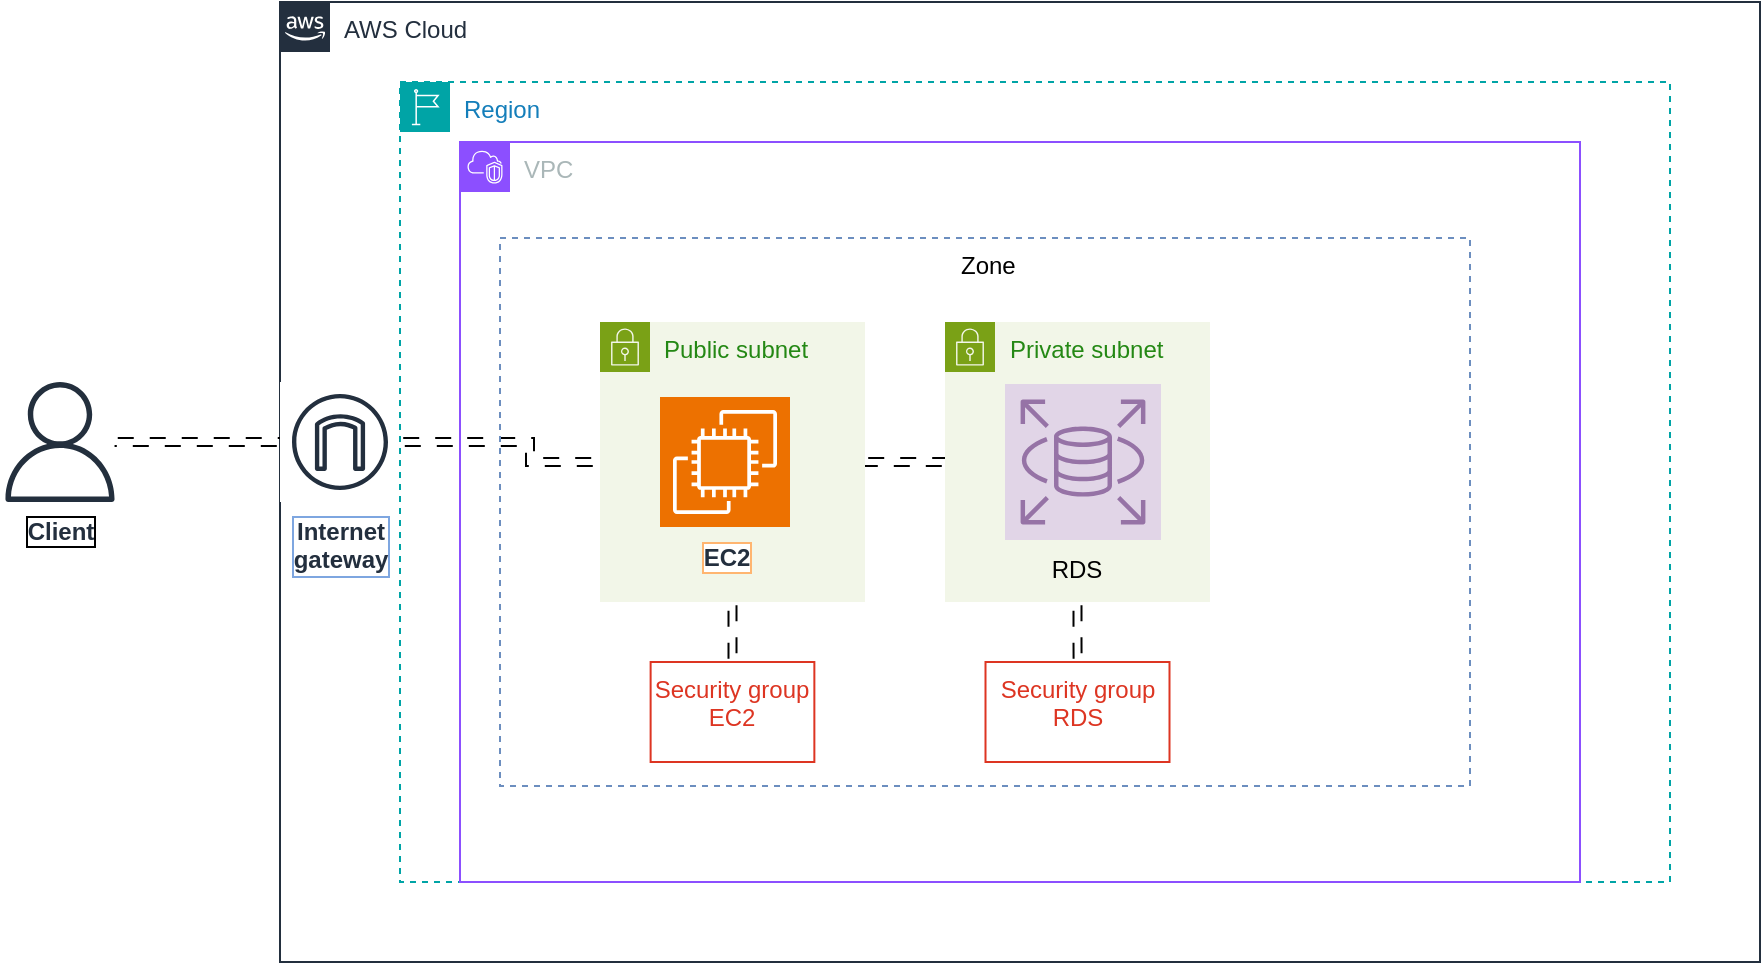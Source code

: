 <mxfile version="26.2.14" pages="2">
  <diagram id="Ht1M8jgEwFfnCIfOTk4-" name="Page-1">
    <mxGraphModel dx="1389" dy="703" grid="1" gridSize="10" guides="1" tooltips="1" connect="1" arrows="1" fold="1" page="1" pageScale="1" pageWidth="1169" pageHeight="827" math="0" shadow="0">
      <root>
        <mxCell id="0" />
        <mxCell id="1" parent="0" />
        <mxCell id="Gd5muSknLl1hoR8JFERJ-35" value="AWS Cloud" style="points=[[0,0],[0.25,0],[0.5,0],[0.75,0],[1,0],[1,0.25],[1,0.5],[1,0.75],[1,1],[0.75,1],[0.5,1],[0.25,1],[0,1],[0,0.75],[0,0.5],[0,0.25]];outlineConnect=0;gradientColor=none;html=1;whiteSpace=wrap;fontSize=12;fontStyle=0;container=1;pointerEvents=0;collapsible=0;recursiveResize=0;shape=mxgraph.aws4.group;grIcon=mxgraph.aws4.group_aws_cloud_alt;strokeColor=#232F3E;fillColor=none;verticalAlign=top;align=left;spacingLeft=30;fontColor=#232F3E;dashed=0;" parent="1" vertex="1">
          <mxGeometry x="170" y="150" width="740" height="480" as="geometry" />
        </mxCell>
        <mxCell id="Gd5muSknLl1hoR8JFERJ-39" value="Internet&#xa;gateway" style="sketch=0;outlineConnect=0;fontColor=#232F3E;gradientColor=none;strokeColor=#232F3E;fillColor=#ffffff;dashed=0;verticalLabelPosition=bottom;verticalAlign=top;align=center;html=1;fontSize=12;fontStyle=1;aspect=fixed;shape=mxgraph.aws4.resourceIcon;resIcon=mxgraph.aws4.internet_gateway;labelBorderColor=#7EA6E0;labelBackgroundColor=default;" parent="Gd5muSknLl1hoR8JFERJ-35" vertex="1">
          <mxGeometry y="190" width="60" height="60" as="geometry" />
        </mxCell>
        <mxCell id="Gd5muSknLl1hoR8JFERJ-40" style="edgeStyle=orthogonalEdgeStyle;rounded=0;orthogonalLoop=1;jettySize=auto;html=1;shape=link;flowAnimation=1;" parent="1" source="Gd5muSknLl1hoR8JFERJ-41" target="Gd5muSknLl1hoR8JFERJ-39" edge="1">
          <mxGeometry relative="1" as="geometry" />
        </mxCell>
        <mxCell id="Gd5muSknLl1hoR8JFERJ-41" value="Client" style="sketch=0;outlineConnect=0;fontColor=#232F3E;gradientColor=none;fillColor=#232F3D;strokeColor=none;dashed=0;verticalLabelPosition=bottom;verticalAlign=top;align=center;html=1;fontSize=12;fontStyle=1;aspect=fixed;pointerEvents=1;shape=mxgraph.aws4.user;labelBorderColor=default;labelBackgroundColor=default;" parent="1" vertex="1">
          <mxGeometry x="30" y="340" width="60" height="60" as="geometry" />
        </mxCell>
        <mxCell id="Gd5muSknLl1hoR8JFERJ-42" style="edgeStyle=orthogonalEdgeStyle;rounded=0;orthogonalLoop=1;jettySize=auto;html=1;shape=link;flowAnimation=1;" parent="1" source="Gd5muSknLl1hoR8JFERJ-32" target="Gd5muSknLl1hoR8JFERJ-39" edge="1">
          <mxGeometry relative="1" as="geometry" />
        </mxCell>
        <mxCell id="Gd5muSknLl1hoR8JFERJ-36" value="Region" style="points=[[0,0],[0.25,0],[0.5,0],[0.75,0],[1,0],[1,0.25],[1,0.5],[1,0.75],[1,1],[0.75,1],[0.5,1],[0.25,1],[0,1],[0,0.75],[0,0.5],[0,0.25]];outlineConnect=0;gradientColor=none;html=1;whiteSpace=wrap;fontSize=12;fontStyle=0;container=1;pointerEvents=0;collapsible=0;recursiveResize=0;shape=mxgraph.aws4.group;grIcon=mxgraph.aws4.group_region;strokeColor=#00A4A6;fillColor=none;verticalAlign=top;align=left;spacingLeft=30;fontColor=#147EBA;dashed=1;" parent="1" vertex="1">
          <mxGeometry x="230" y="190" width="635" height="400" as="geometry" />
        </mxCell>
        <mxCell id="Gd5muSknLl1hoR8JFERJ-29" value="VPC" style="points=[[0,0],[0.25,0],[0.5,0],[0.75,0],[1,0],[1,0.25],[1,0.5],[1,0.75],[1,1],[0.75,1],[0.5,1],[0.25,1],[0,1],[0,0.75],[0,0.5],[0,0.25]];outlineConnect=0;gradientColor=none;html=1;whiteSpace=wrap;fontSize=12;fontStyle=0;container=1;pointerEvents=0;collapsible=0;recursiveResize=0;shape=mxgraph.aws4.group;grIcon=mxgraph.aws4.group_vpc2;strokeColor=#8C4FFF;fillColor=none;verticalAlign=top;align=left;spacingLeft=30;fontColor=#AAB7B8;dashed=0;" parent="Gd5muSknLl1hoR8JFERJ-36" vertex="1">
          <mxGeometry x="30" y="30" width="560" height="370" as="geometry" />
        </mxCell>
        <mxCell id="TUdAGhLWbkvQ-OCVNuYD-8" value="" style="edgeStyle=orthogonalEdgeStyle;rounded=0;orthogonalLoop=1;jettySize=auto;html=1;shape=link;flowAnimation=1;" parent="Gd5muSknLl1hoR8JFERJ-29" source="Gd5muSknLl1hoR8JFERJ-31" target="TUdAGhLWbkvQ-OCVNuYD-7" edge="1">
          <mxGeometry relative="1" as="geometry" />
        </mxCell>
        <mxCell id="EpcuRVKn6qHO6rRioX14-5" value="" style="edgeStyle=orthogonalEdgeStyle;rounded=0;orthogonalLoop=1;jettySize=auto;html=1;shape=link;flowAnimation=1;" edge="1" parent="Gd5muSknLl1hoR8JFERJ-29" source="Gd5muSknLl1hoR8JFERJ-31" target="EpcuRVKn6qHO6rRioX14-1">
          <mxGeometry relative="1" as="geometry" />
        </mxCell>
        <mxCell id="Gd5muSknLl1hoR8JFERJ-31" value="Public subnet" style="points=[[0,0],[0.25,0],[0.5,0],[0.75,0],[1,0],[1,0.25],[1,0.5],[1,0.75],[1,1],[0.75,1],[0.5,1],[0.25,1],[0,1],[0,0.75],[0,0.5],[0,0.25]];outlineConnect=0;gradientColor=none;html=1;whiteSpace=wrap;fontSize=12;fontStyle=0;container=1;pointerEvents=0;collapsible=0;recursiveResize=0;shape=mxgraph.aws4.group;grIcon=mxgraph.aws4.group_security_group;grStroke=0;strokeColor=#7AA116;fillColor=#F2F6E8;verticalAlign=top;align=left;spacingLeft=30;fontColor=#248814;dashed=0;" parent="Gd5muSknLl1hoR8JFERJ-29" vertex="1">
          <mxGeometry x="70" y="90" width="132.5" height="140" as="geometry" />
        </mxCell>
        <mxCell id="Gd5muSknLl1hoR8JFERJ-32" value="EC2" style="sketch=0;points=[[0,0,0],[0.25,0,0],[0.5,0,0],[0.75,0,0],[1,0,0],[0,1,0],[0.25,1,0],[0.5,1,0],[0.75,1,0],[1,1,0],[0,0.25,0],[0,0.5,0],[0,0.75,0],[1,0.25,0],[1,0.5,0],[1,0.75,0]];outlineConnect=0;fontColor=#232F3E;fillColor=#ED7100;strokeColor=#ffffff;dashed=0;verticalLabelPosition=bottom;verticalAlign=top;align=center;html=1;fontSize=12;fontStyle=1;aspect=fixed;shape=mxgraph.aws4.resourceIcon;resIcon=mxgraph.aws4.ec2;labelBackgroundColor=default;labelBorderColor=#FFB570;" parent="Gd5muSknLl1hoR8JFERJ-31" vertex="1">
          <mxGeometry x="30" y="37.5" width="65" height="65" as="geometry" />
        </mxCell>
        <mxCell id="EpcuRVKn6qHO6rRioX14-6" value="" style="edgeStyle=orthogonalEdgeStyle;rounded=0;orthogonalLoop=1;jettySize=auto;html=1;shape=link;flowAnimation=1;" edge="1" parent="Gd5muSknLl1hoR8JFERJ-29" source="TUdAGhLWbkvQ-OCVNuYD-7" target="EpcuRVKn6qHO6rRioX14-2">
          <mxGeometry relative="1" as="geometry" />
        </mxCell>
        <mxCell id="TUdAGhLWbkvQ-OCVNuYD-7" value="Private subnet" style="points=[[0,0],[0.25,0],[0.5,0],[0.75,0],[1,0],[1,0.25],[1,0.5],[1,0.75],[1,1],[0.75,1],[0.5,1],[0.25,1],[0,1],[0,0.75],[0,0.5],[0,0.25]];outlineConnect=0;gradientColor=none;html=1;whiteSpace=wrap;fontSize=12;fontStyle=0;container=1;pointerEvents=0;collapsible=0;recursiveResize=0;shape=mxgraph.aws4.group;grIcon=mxgraph.aws4.group_security_group;grStroke=0;strokeColor=#7AA116;fillColor=#F2F6E8;verticalAlign=top;align=left;spacingLeft=30;fontColor=#248814;dashed=0;" parent="Gd5muSknLl1hoR8JFERJ-29" vertex="1">
          <mxGeometry x="242.5" y="90" width="132.5" height="140" as="geometry" />
        </mxCell>
        <mxCell id="Gd5muSknLl1hoR8JFERJ-55" value="RDS" style="text;html=1;align=center;verticalAlign=middle;whiteSpace=wrap;rounded=0;" parent="TUdAGhLWbkvQ-OCVNuYD-7" vertex="1">
          <mxGeometry x="45.63" y="114" width="41.25" height="20" as="geometry" />
        </mxCell>
        <mxCell id="Gd5muSknLl1hoR8JFERJ-48" value="" style="sketch=0;points=[[0,0,0],[0.25,0,0],[0.5,0,0],[0.75,0,0],[1,0,0],[0,1,0],[0.25,1,0],[0.5,1,0],[0.75,1,0],[1,1,0],[0,0.25,0],[0,0.5,0],[0,0.75,0],[1,0.25,0],[1,0.5,0],[1,0.75,0]];outlineConnect=0;dashed=0;verticalLabelPosition=bottom;verticalAlign=top;align=left;html=1;fontSize=12;fontStyle=0;aspect=fixed;shape=mxgraph.aws4.resourceIcon;resIcon=mxgraph.aws4.rds;fillColor=#e1d5e7;strokeColor=#9673a6;" parent="TUdAGhLWbkvQ-OCVNuYD-7" vertex="1">
          <mxGeometry x="30" y="31" width="78" height="78" as="geometry" />
        </mxCell>
        <mxCell id="EpcuRVKn6qHO6rRioX14-1" value="Security group EC2" style="fillColor=none;strokeColor=#DD3522;verticalAlign=top;fontStyle=0;fontColor=#DD3522;whiteSpace=wrap;html=1;" vertex="1" parent="Gd5muSknLl1hoR8JFERJ-29">
          <mxGeometry x="95.31" y="260" width="81.87" height="50" as="geometry" />
        </mxCell>
        <mxCell id="EpcuRVKn6qHO6rRioX14-2" value="Security group RDS" style="fillColor=none;strokeColor=#DD3522;verticalAlign=top;fontStyle=0;fontColor=#DD3522;whiteSpace=wrap;html=1;" vertex="1" parent="Gd5muSknLl1hoR8JFERJ-29">
          <mxGeometry x="262.75" y="260" width="92" height="50" as="geometry" />
        </mxCell>
        <mxCell id="EpcuRVKn6qHO6rRioX14-12" value="&amp;nbsp;Zone" style="fillColor=none;strokeColor=#6c8ebf;dashed=1;verticalAlign=top;fontStyle=0;whiteSpace=wrap;html=1;" vertex="1" parent="Gd5muSknLl1hoR8JFERJ-29">
          <mxGeometry x="20" y="48" width="485" height="274" as="geometry" />
        </mxCell>
      </root>
    </mxGraphModel>
  </diagram>
  <diagram id="r91FMItMTK30go_J0VRi" name="Trang-2">
    <mxGraphModel dx="2084" dy="1054" grid="1" gridSize="10" guides="1" tooltips="1" connect="1" arrows="1" fold="1" page="1" pageScale="1" pageWidth="827" pageHeight="1169" math="0" shadow="0">
      <root>
        <object label="" id="0">
          <mxCell />
        </object>
        <mxCell id="1" parent="0" />
      </root>
    </mxGraphModel>
  </diagram>
</mxfile>
